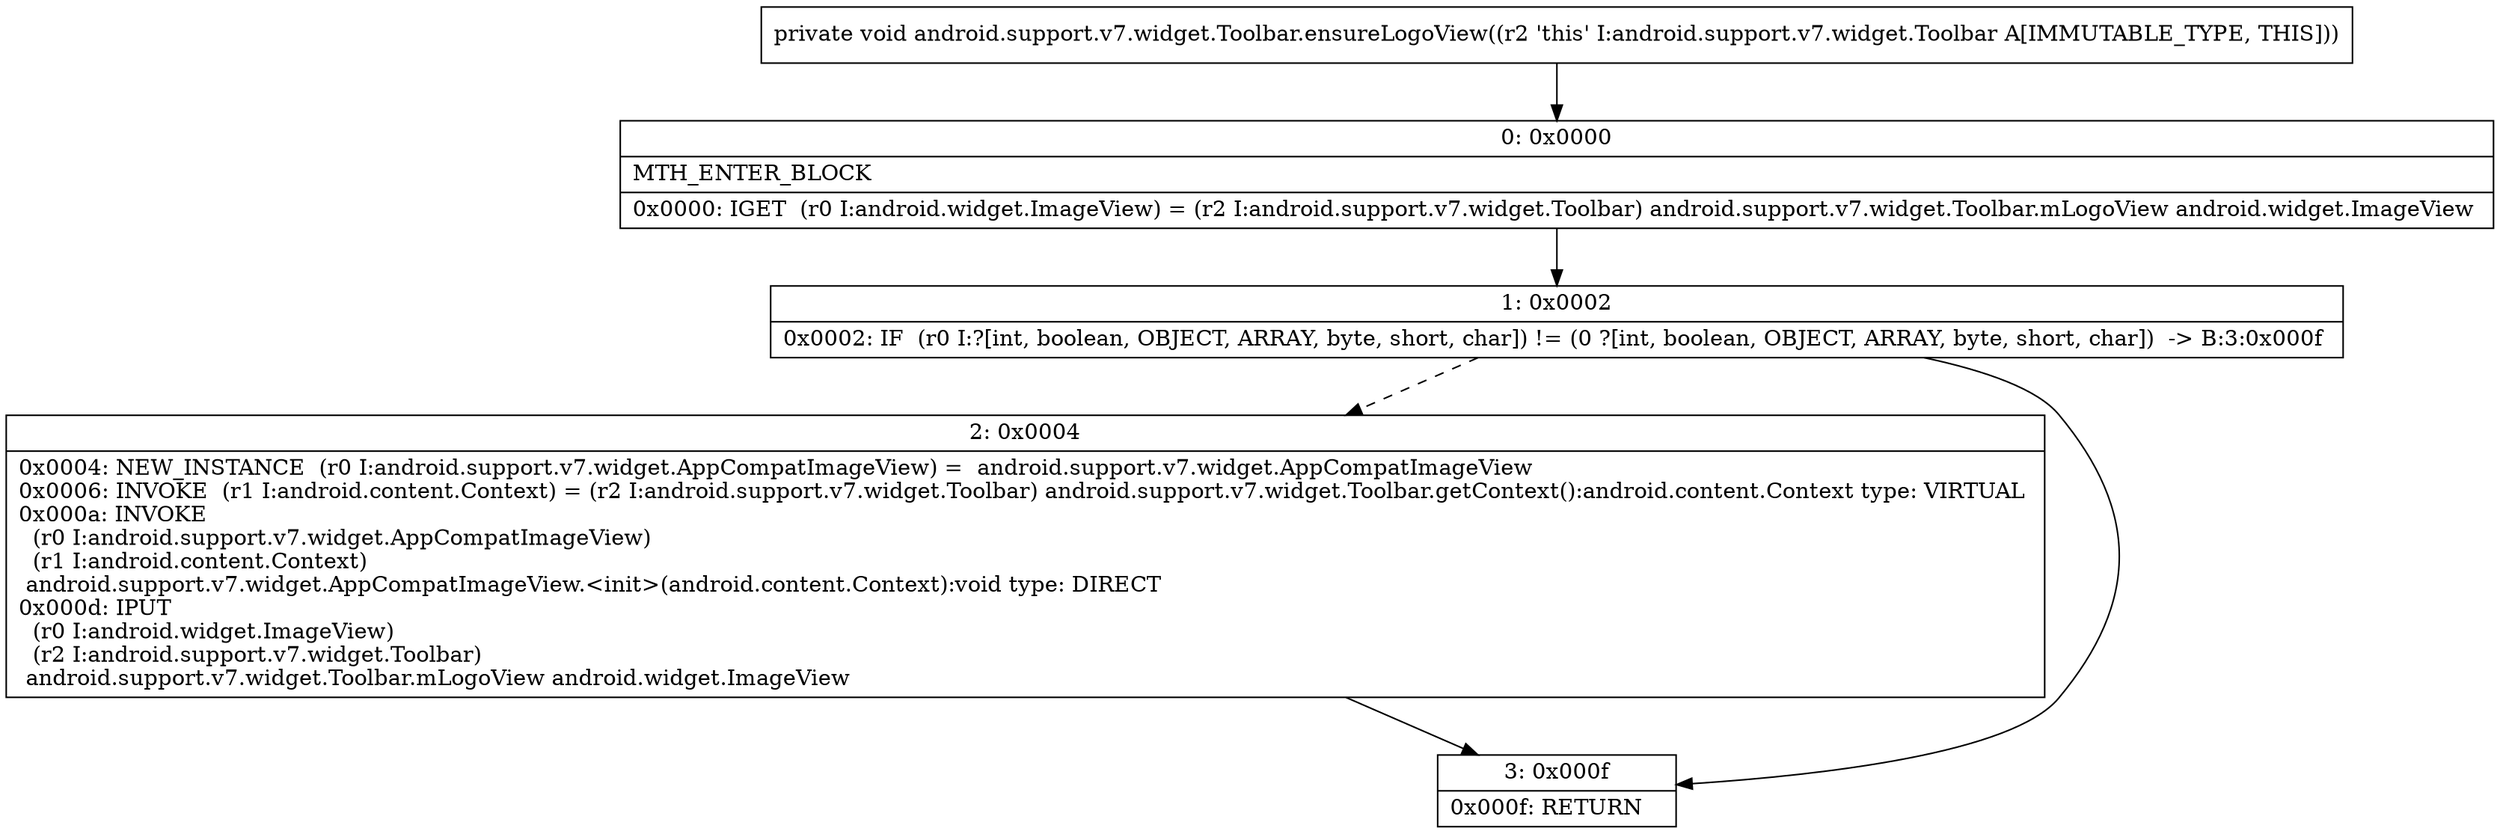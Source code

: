 digraph "CFG forandroid.support.v7.widget.Toolbar.ensureLogoView()V" {
Node_0 [shape=record,label="{0\:\ 0x0000|MTH_ENTER_BLOCK\l|0x0000: IGET  (r0 I:android.widget.ImageView) = (r2 I:android.support.v7.widget.Toolbar) android.support.v7.widget.Toolbar.mLogoView android.widget.ImageView \l}"];
Node_1 [shape=record,label="{1\:\ 0x0002|0x0002: IF  (r0 I:?[int, boolean, OBJECT, ARRAY, byte, short, char]) != (0 ?[int, boolean, OBJECT, ARRAY, byte, short, char])  \-\> B:3:0x000f \l}"];
Node_2 [shape=record,label="{2\:\ 0x0004|0x0004: NEW_INSTANCE  (r0 I:android.support.v7.widget.AppCompatImageView) =  android.support.v7.widget.AppCompatImageView \l0x0006: INVOKE  (r1 I:android.content.Context) = (r2 I:android.support.v7.widget.Toolbar) android.support.v7.widget.Toolbar.getContext():android.content.Context type: VIRTUAL \l0x000a: INVOKE  \l  (r0 I:android.support.v7.widget.AppCompatImageView)\l  (r1 I:android.content.Context)\l android.support.v7.widget.AppCompatImageView.\<init\>(android.content.Context):void type: DIRECT \l0x000d: IPUT  \l  (r0 I:android.widget.ImageView)\l  (r2 I:android.support.v7.widget.Toolbar)\l android.support.v7.widget.Toolbar.mLogoView android.widget.ImageView \l}"];
Node_3 [shape=record,label="{3\:\ 0x000f|0x000f: RETURN   \l}"];
MethodNode[shape=record,label="{private void android.support.v7.widget.Toolbar.ensureLogoView((r2 'this' I:android.support.v7.widget.Toolbar A[IMMUTABLE_TYPE, THIS])) }"];
MethodNode -> Node_0;
Node_0 -> Node_1;
Node_1 -> Node_2[style=dashed];
Node_1 -> Node_3;
Node_2 -> Node_3;
}

